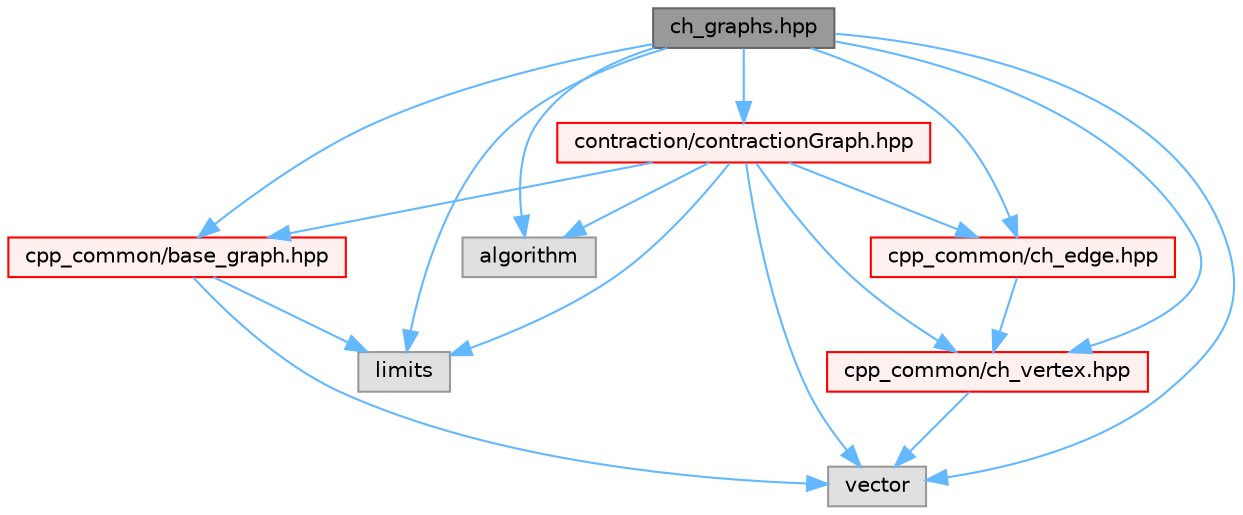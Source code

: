 digraph "ch_graphs.hpp"
{
 // LATEX_PDF_SIZE
  bgcolor="transparent";
  edge [fontname=Helvetica,fontsize=10,labelfontname=Helvetica,labelfontsize=10];
  node [fontname=Helvetica,fontsize=10,shape=box,height=0.2,width=0.4];
  Node1 [id="Node000001",label="ch_graphs.hpp",height=0.2,width=0.4,color="gray40", fillcolor="grey60", style="filled", fontcolor="black",tooltip=" "];
  Node1 -> Node2 [id="edge1_Node000001_Node000002",color="steelblue1",style="solid",tooltip=" "];
  Node2 [id="Node000002",label="limits",height=0.2,width=0.4,color="grey60", fillcolor="#E0E0E0", style="filled",tooltip=" "];
  Node1 -> Node3 [id="edge2_Node000001_Node000003",color="steelblue1",style="solid",tooltip=" "];
  Node3 [id="Node000003",label="algorithm",height=0.2,width=0.4,color="grey60", fillcolor="#E0E0E0", style="filled",tooltip=" "];
  Node1 -> Node4 [id="edge3_Node000001_Node000004",color="steelblue1",style="solid",tooltip=" "];
  Node4 [id="Node000004",label="vector",height=0.2,width=0.4,color="grey60", fillcolor="#E0E0E0", style="filled",tooltip=" "];
  Node1 -> Node5 [id="edge4_Node000001_Node000005",color="steelblue1",style="solid",tooltip=" "];
  Node5 [id="Node000005",label="contraction/contractionGraph.hpp",height=0.2,width=0.4,color="red", fillcolor="#FFF0F0", style="filled",URL="$contractionGraph_8hpp.html",tooltip=" "];
  Node5 -> Node2 [id="edge5_Node000005_Node000002",color="steelblue1",style="solid",tooltip=" "];
  Node5 -> Node3 [id="edge6_Node000005_Node000003",color="steelblue1",style="solid",tooltip=" "];
  Node5 -> Node4 [id="edge7_Node000005_Node000004",color="steelblue1",style="solid",tooltip=" "];
  Node5 -> Node13 [id="edge8_Node000005_Node000013",color="steelblue1",style="solid",tooltip=" "];
  Node13 [id="Node000013",label="cpp_common/base_graph.hpp",height=0.2,width=0.4,color="red", fillcolor="#FFF0F0", style="filled",URL="$base__graph_8hpp.html",tooltip=" "];
  Node13 -> Node4 [id="edge9_Node000013_Node000004",color="steelblue1",style="solid",tooltip=" "];
  Node13 -> Node2 [id="edge10_Node000013_Node000002",color="steelblue1",style="solid",tooltip=" "];
  Node5 -> Node31 [id="edge11_Node000005_Node000031",color="steelblue1",style="solid",tooltip=" "];
  Node31 [id="Node000031",label="cpp_common/ch_vertex.hpp",height=0.2,width=0.4,color="red", fillcolor="#FFF0F0", style="filled",URL="$ch__vertex_8hpp.html",tooltip=" "];
  Node31 -> Node4 [id="edge12_Node000031_Node000004",color="steelblue1",style="solid",tooltip=" "];
  Node5 -> Node36 [id="edge13_Node000005_Node000036",color="steelblue1",style="solid",tooltip=" "];
  Node36 [id="Node000036",label="cpp_common/ch_edge.hpp",height=0.2,width=0.4,color="red", fillcolor="#FFF0F0", style="filled",URL="$ch__edge_8hpp.html",tooltip=" "];
  Node36 -> Node31 [id="edge14_Node000036_Node000031",color="steelblue1",style="solid",tooltip=" "];
  Node1 -> Node13 [id="edge15_Node000001_Node000013",color="steelblue1",style="solid",tooltip=" "];
  Node1 -> Node31 [id="edge16_Node000001_Node000031",color="steelblue1",style="solid",tooltip=" "];
  Node1 -> Node36 [id="edge17_Node000001_Node000036",color="steelblue1",style="solid",tooltip=" "];
}
